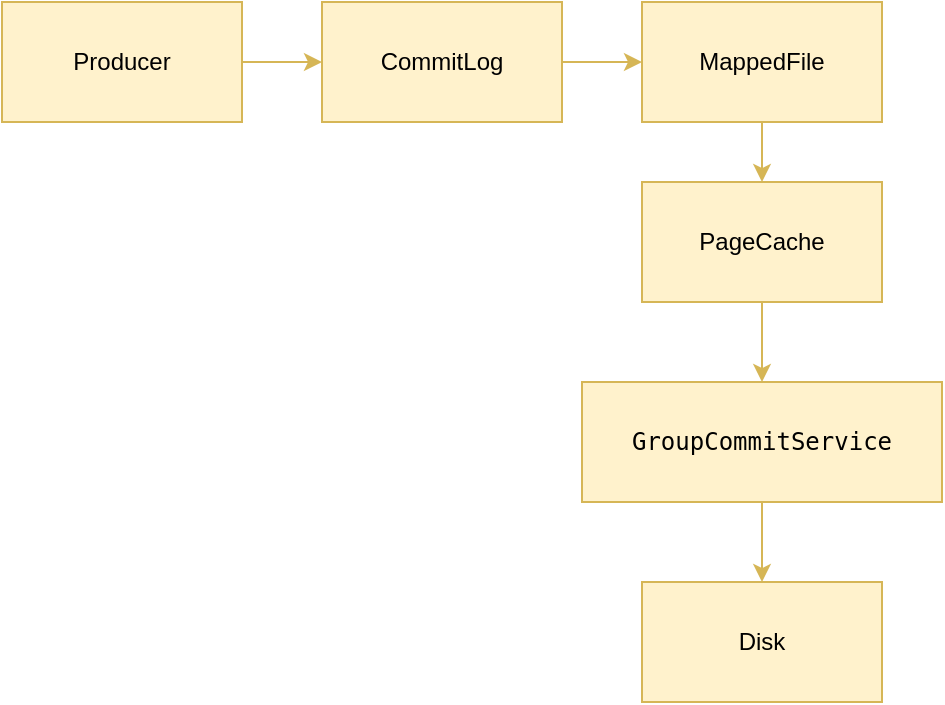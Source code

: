 <mxfile version="15.8.3" type="github">
  <diagram id="VyNL16RFfsnzIV1twqjP" name="Page-1">
    <mxGraphModel dx="1426" dy="771" grid="1" gridSize="10" guides="1" tooltips="1" connect="1" arrows="1" fold="1" page="1" pageScale="1" pageWidth="827" pageHeight="1169" math="0" shadow="0">
      <root>
        <mxCell id="0" />
        <mxCell id="1" parent="0" />
        <mxCell id="yegLcOGiMJ1FmYZjKAWX-13" value="" style="edgeStyle=orthogonalEdgeStyle;rounded=0;orthogonalLoop=1;jettySize=auto;html=1;fillColor=#fff2cc;strokeColor=#d6b656;" edge="1" parent="1" source="yegLcOGiMJ1FmYZjKAWX-1" target="yegLcOGiMJ1FmYZjKAWX-3">
          <mxGeometry relative="1" as="geometry" />
        </mxCell>
        <mxCell id="yegLcOGiMJ1FmYZjKAWX-1" value="Producer" style="rounded=0;whiteSpace=wrap;html=1;fillColor=#fff2cc;strokeColor=#d6b656;" vertex="1" parent="1">
          <mxGeometry x="70" y="240" width="120" height="60" as="geometry" />
        </mxCell>
        <mxCell id="yegLcOGiMJ1FmYZjKAWX-14" value="" style="edgeStyle=orthogonalEdgeStyle;rounded=0;orthogonalLoop=1;jettySize=auto;html=1;fillColor=#fff2cc;strokeColor=#d6b656;" edge="1" parent="1" source="yegLcOGiMJ1FmYZjKAWX-3" target="yegLcOGiMJ1FmYZjKAWX-4">
          <mxGeometry relative="1" as="geometry" />
        </mxCell>
        <mxCell id="yegLcOGiMJ1FmYZjKAWX-3" value="CommitLog" style="rounded=0;whiteSpace=wrap;html=1;fillColor=#fff2cc;strokeColor=#d6b656;" vertex="1" parent="1">
          <mxGeometry x="230" y="240" width="120" height="60" as="geometry" />
        </mxCell>
        <mxCell id="yegLcOGiMJ1FmYZjKAWX-15" value="" style="edgeStyle=orthogonalEdgeStyle;rounded=0;orthogonalLoop=1;jettySize=auto;html=1;fillColor=#fff2cc;strokeColor=#d6b656;" edge="1" parent="1" source="yegLcOGiMJ1FmYZjKAWX-4" target="yegLcOGiMJ1FmYZjKAWX-5">
          <mxGeometry relative="1" as="geometry" />
        </mxCell>
        <mxCell id="yegLcOGiMJ1FmYZjKAWX-4" value="MappedFile" style="rounded=0;whiteSpace=wrap;html=1;fillColor=#fff2cc;strokeColor=#d6b656;" vertex="1" parent="1">
          <mxGeometry x="390" y="240" width="120" height="60" as="geometry" />
        </mxCell>
        <mxCell id="yegLcOGiMJ1FmYZjKAWX-9" value="" style="edgeStyle=orthogonalEdgeStyle;rounded=0;orthogonalLoop=1;jettySize=auto;html=1;fillColor=#fff2cc;strokeColor=#d6b656;" edge="1" parent="1" source="yegLcOGiMJ1FmYZjKAWX-5" target="yegLcOGiMJ1FmYZjKAWX-6">
          <mxGeometry relative="1" as="geometry" />
        </mxCell>
        <mxCell id="yegLcOGiMJ1FmYZjKAWX-5" value="PageCache" style="rounded=0;whiteSpace=wrap;html=1;fillColor=#fff2cc;strokeColor=#d6b656;" vertex="1" parent="1">
          <mxGeometry x="390" y="330" width="120" height="60" as="geometry" />
        </mxCell>
        <mxCell id="yegLcOGiMJ1FmYZjKAWX-11" value="" style="edgeStyle=orthogonalEdgeStyle;rounded=0;orthogonalLoop=1;jettySize=auto;html=1;fillColor=#fff2cc;strokeColor=#d6b656;" edge="1" parent="1" source="yegLcOGiMJ1FmYZjKAWX-6" target="yegLcOGiMJ1FmYZjKAWX-8">
          <mxGeometry relative="1" as="geometry" />
        </mxCell>
        <mxCell id="yegLcOGiMJ1FmYZjKAWX-6" value="&lt;pre&gt;GroupCommitService&lt;/pre&gt;" style="rounded=0;whiteSpace=wrap;html=1;fillColor=#fff2cc;strokeColor=#d6b656;" vertex="1" parent="1">
          <mxGeometry x="360" y="430" width="180" height="60" as="geometry" />
        </mxCell>
        <mxCell id="yegLcOGiMJ1FmYZjKAWX-8" value="Disk" style="rounded=0;whiteSpace=wrap;html=1;fillColor=#fff2cc;strokeColor=#d6b656;" vertex="1" parent="1">
          <mxGeometry x="390" y="530" width="120" height="60" as="geometry" />
        </mxCell>
      </root>
    </mxGraphModel>
  </diagram>
</mxfile>
